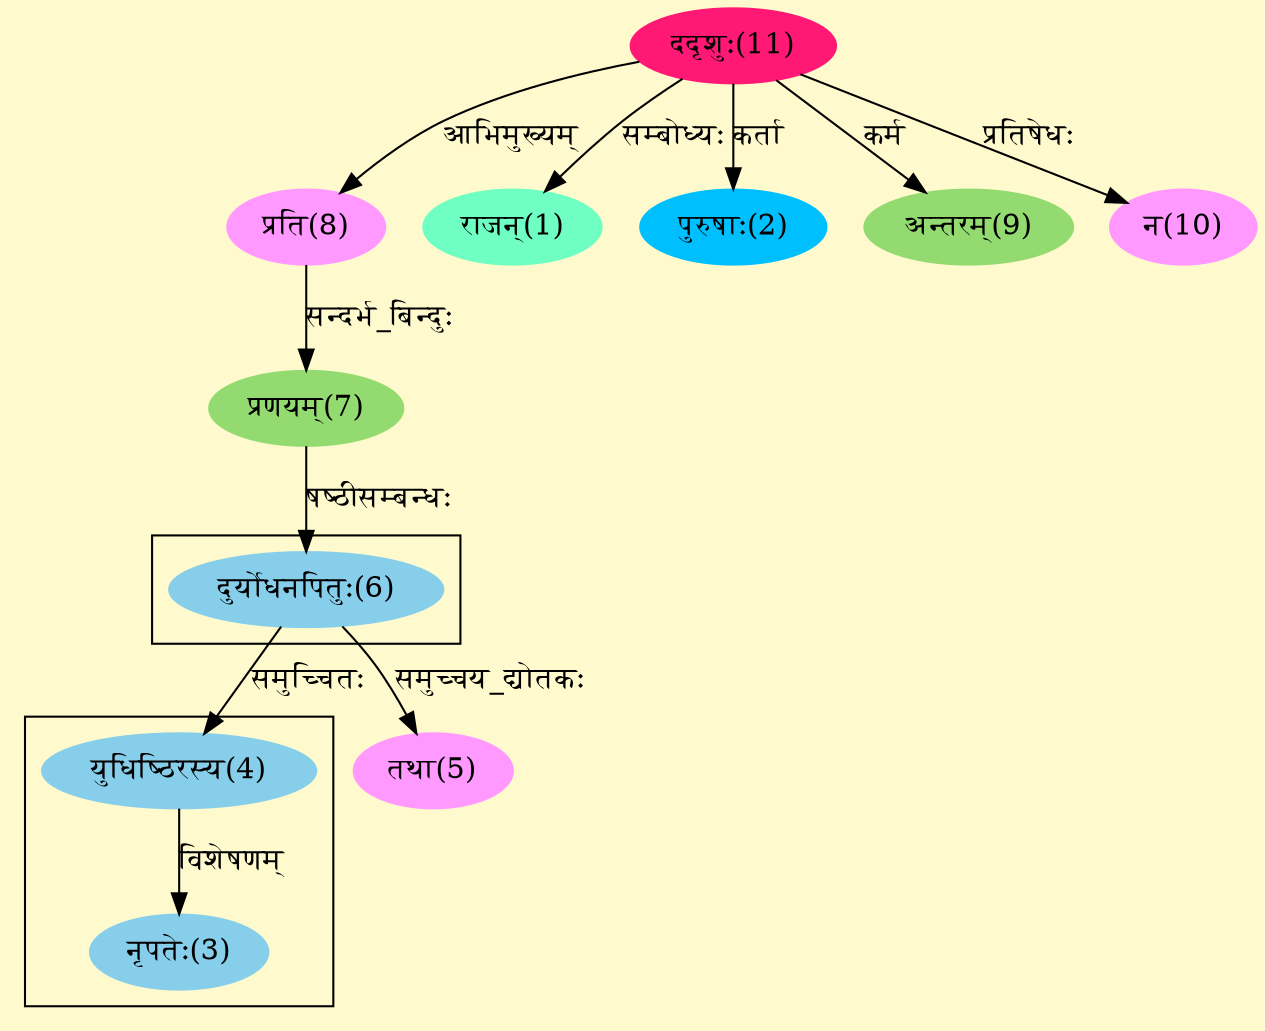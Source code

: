 digraph G{
rankdir=BT;
 compound=true;
 bgcolor="lemonchiffon1";

subgraph cluster_1{
Node3 [style=filled, color="#87CEEB" label = "नृपतेः(3)"]
Node4 [style=filled, color="#87CEEB" label = "युधिष्ठिरस्य(4)"]

}

subgraph cluster_2{
Node4 [style=filled, color="#87CEEB" label = "युधिष्ठिरस्य(4)"]
Node6 [style=filled, color="#87CEEB" label = "दुर्योधनपितुः(6)"]

}
Node1 [style=filled, color="#6FFFC3" label = "राजन्(1)"]
Node11 [style=filled, color="#FF1975" label = "ददृशुः(11)"]
Node2 [style=filled, color="#00BFFF" label = "पुरुषाः(2)"]
Node5 [style=filled, color="#FF99FF" label = "तथा(5)"]
Node6 [style=filled, color="#87CEEB" label = "दुर्योधनपितुः(6)"]
Node7 [style=filled, color="#93DB70" label = "प्रणयम्(7)"]
Node8 [style=filled, color="#FF99FF" label = "प्रति(8)"]
Node9 [style=filled, color="#93DB70" label = "अन्तरम्(9)"]
Node10 [style=filled, color="#FF99FF" label = "न(10)"]
/* Start of Relations section */

Node1 -> Node11 [  label="सम्बोध्यः"  dir="back" ]
Node2 -> Node11 [  label="कर्ता"  dir="back" ]
Node3 -> Node4 [  label="विशेषणम्"  dir="back" ]
Node4 -> Node6 [  label="समुच्चितः"  dir="back" ]
Node5 -> Node6 [  label="समुच्चय_द्योतकः"  dir="back" ]
Node6 -> Node7 [  label="षष्ठीसम्बन्धः"  dir="back" ]
Node7 -> Node8 [  label="सन्दर्भ_बिन्दुः"  dir="back" ]
Node8 -> Node11 [  label="आभिमुख्यम्"  dir="back" ]
Node9 -> Node11 [  label="कर्म"  dir="back" ]
Node10 -> Node11 [  label="प्रतिषेधः"  dir="back" ]
}
